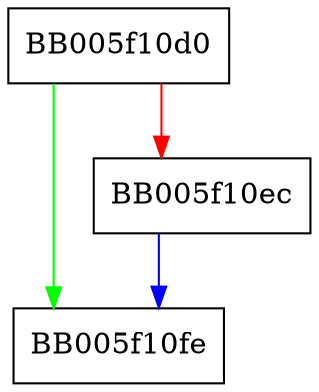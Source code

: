 digraph WPACKET_init_null {
  node [shape="box"];
  graph [splines=ortho];
  BB005f10d0 -> BB005f10fe [color="green"];
  BB005f10d0 -> BB005f10ec [color="red"];
  BB005f10ec -> BB005f10fe [color="blue"];
}